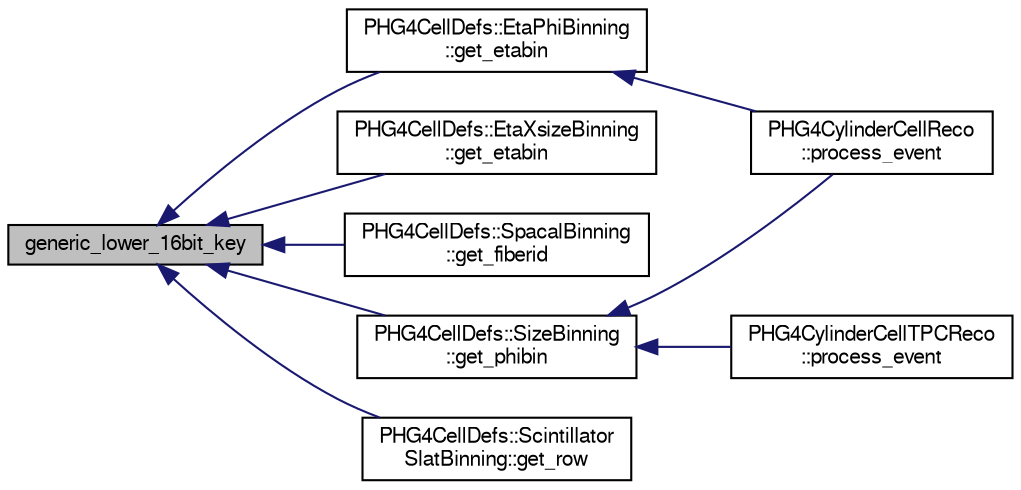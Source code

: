 digraph "generic_lower_16bit_key"
{
  bgcolor="transparent";
  edge [fontname="FreeSans",fontsize="10",labelfontname="FreeSans",labelfontsize="10"];
  node [fontname="FreeSans",fontsize="10",shape=record];
  rankdir="LR";
  Node1 [label="generic_lower_16bit_key",height=0.2,width=0.4,color="black", fillcolor="grey75", style="filled" fontcolor="black"];
  Node1 -> Node2 [dir="back",color="midnightblue",fontsize="10",style="solid",fontname="FreeSans"];
  Node2 [label="PHG4CellDefs::EtaPhiBinning\l::get_etabin",height=0.2,width=0.4,color="black",URL="$d6/dea/namespacePHG4CellDefs_1_1EtaPhiBinning.html#aa02b5c8e462bc6837c78175cdf9b206f"];
  Node2 -> Node3 [dir="back",color="midnightblue",fontsize="10",style="solid",fontname="FreeSans"];
  Node3 [label="PHG4CylinderCellReco\l::process_event",height=0.2,width=0.4,color="black",URL="$d5/dd0/classPHG4CylinderCellReco.html#acd9297cbac172c726c8da55f875a824a",tooltip="event processing "];
  Node1 -> Node4 [dir="back",color="midnightblue",fontsize="10",style="solid",fontname="FreeSans"];
  Node4 [label="PHG4CellDefs::EtaXsizeBinning\l::get_etabin",height=0.2,width=0.4,color="black",URL="$da/d67/namespacePHG4CellDefs_1_1EtaXsizeBinning.html#aa4a027fc4150b9ff6dfeae2f63f61175"];
  Node1 -> Node5 [dir="back",color="midnightblue",fontsize="10",style="solid",fontname="FreeSans"];
  Node5 [label="PHG4CellDefs::SpacalBinning\l::get_fiberid",height=0.2,width=0.4,color="black",URL="$d1/d88/namespacePHG4CellDefs_1_1SpacalBinning.html#afe8c3c58899e7d1a7fa0c75eefb8b43f"];
  Node1 -> Node6 [dir="back",color="midnightblue",fontsize="10",style="solid",fontname="FreeSans"];
  Node6 [label="PHG4CellDefs::SizeBinning\l::get_phibin",height=0.2,width=0.4,color="black",URL="$d6/d84/namespacePHG4CellDefs_1_1SizeBinning.html#a722c36ec35c9e162ddc37f9647973a03"];
  Node6 -> Node3 [dir="back",color="midnightblue",fontsize="10",style="solid",fontname="FreeSans"];
  Node6 -> Node7 [dir="back",color="midnightblue",fontsize="10",style="solid",fontname="FreeSans"];
  Node7 [label="PHG4CylinderCellTPCReco\l::process_event",height=0.2,width=0.4,color="black",URL="$dc/d94/classPHG4CylinderCellTPCReco.html#a75c377807a2b0585b5bad470cb2cf9f5",tooltip="event processing "];
  Node1 -> Node8 [dir="back",color="midnightblue",fontsize="10",style="solid",fontname="FreeSans"];
  Node8 [label="PHG4CellDefs::Scintillator\lSlatBinning::get_row",height=0.2,width=0.4,color="black",URL="$d4/db9/namespacePHG4CellDefs_1_1ScintillatorSlatBinning.html#a6e568e8ec99e46fbc1bb3d8f44e26d6b"];
}
